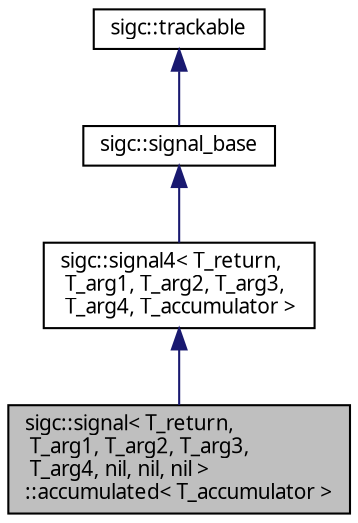 digraph "sigc::signal&lt; T_return, T_arg1, T_arg2, T_arg3, T_arg4, nil, nil, nil &gt;::accumulated&lt; T_accumulator &gt;"
{
  edge [fontname="Sans",fontsize="10",labelfontname="Sans",labelfontsize="10"];
  node [fontname="Sans",fontsize="10",shape=record];
  Node1 [label="sigc::signal\< T_return,\l T_arg1, T_arg2, T_arg3,\l T_arg4, nil, nil, nil \>\l::accumulated\< T_accumulator \>",height=0.2,width=0.4,color="black", fillcolor="grey75", style="filled" fontcolor="black"];
  Node2 -> Node1 [dir="back",color="midnightblue",fontsize="10",style="solid",fontname="Sans"];
  Node2 [label="sigc::signal4\< T_return,\l T_arg1, T_arg2, T_arg3,\l T_arg4, T_accumulator \>",height=0.2,width=0.4,color="black", fillcolor="white", style="filled",URL="$classsigc_1_1signal4.html",tooltip="Signal declaration."];
  Node3 -> Node2 [dir="back",color="midnightblue",fontsize="10",style="solid",fontname="Sans"];
  Node3 [label="sigc::signal_base",height=0.2,width=0.4,color="black", fillcolor="white", style="filled",URL="$structsigc_1_1signal__base.html",tooltip="Base class for the sigc::signal# templates."];
  Node4 -> Node3 [dir="back",color="midnightblue",fontsize="10",style="solid",fontname="Sans"];
  Node4 [label="sigc::trackable",height=0.2,width=0.4,color="black", fillcolor="white", style="filled",URL="$structsigc_1_1trackable.html",tooltip="Base class for objects with auto-disconnection."];
}
